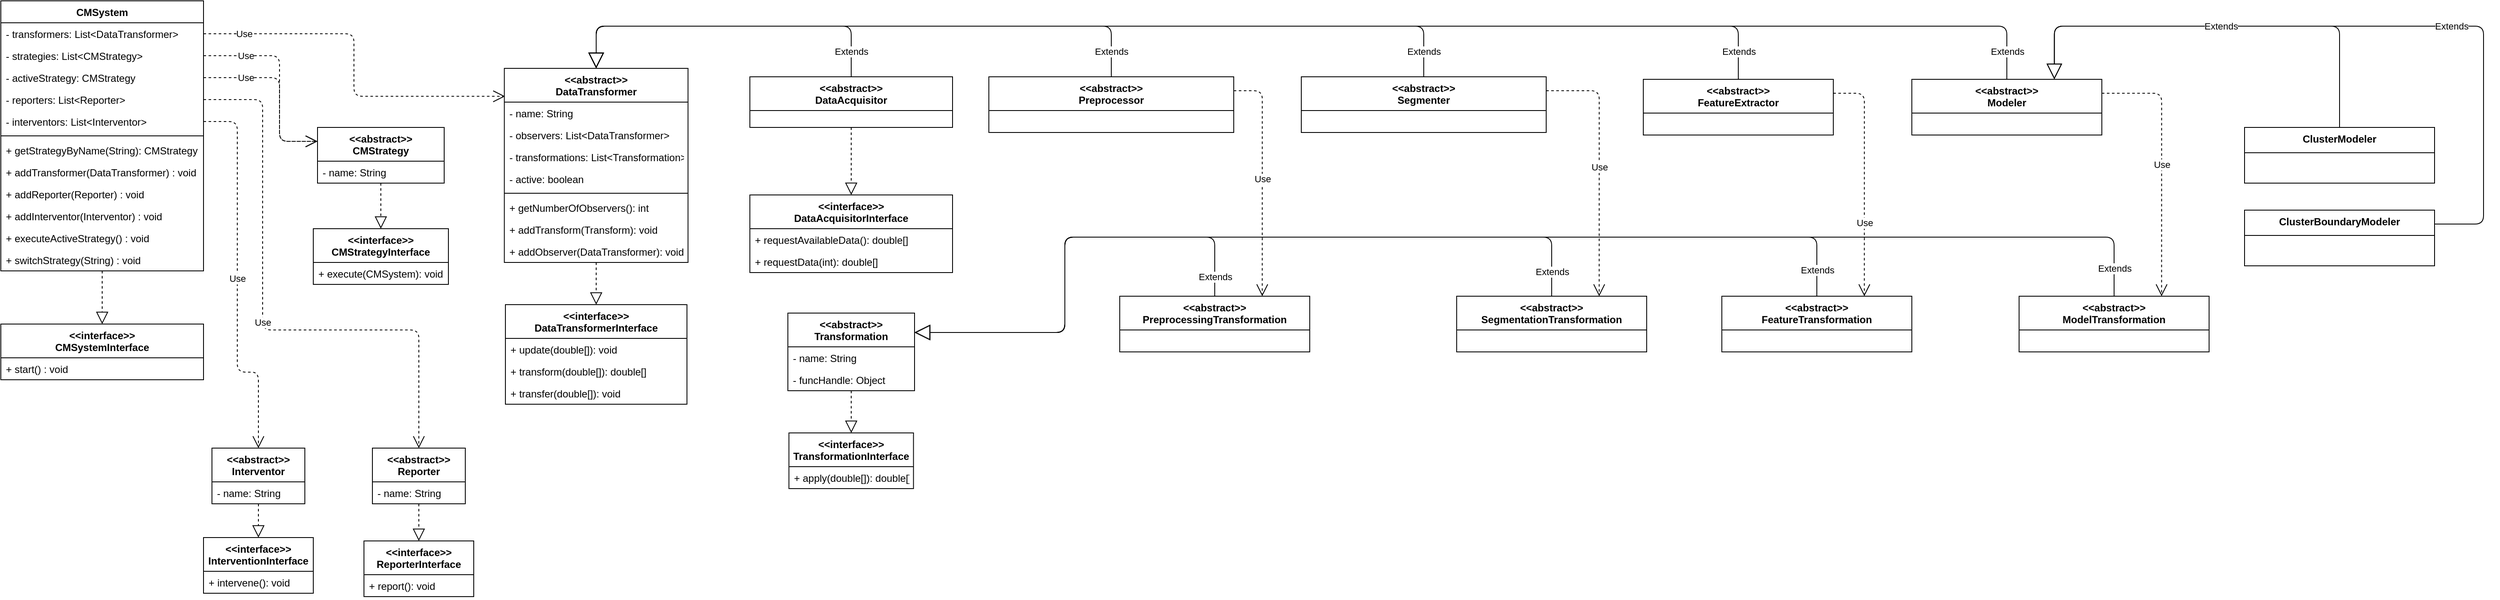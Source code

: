 <mxfile version="13.2.4" type="device" pages="2"><diagram id="Lfu4f5LkRAOWJ9PssMMm" name="Overview"><mxGraphModel dx="1662" dy="832" grid="1" gridSize="10" guides="1" tooltips="1" connect="1" arrows="1" fold="1" page="1" pageScale="1" pageWidth="1169" pageHeight="1654" math="0" shadow="0"><root><mxCell id="0"/><mxCell id="1" parent="0"/><mxCell id="08nrekPemA0A7BpLR1cq-20" value="Extends" style="endArrow=block;endSize=16;endFill=0;html=1;exitX=0.5;exitY=0;exitDx=0;exitDy=0;edgeStyle=orthogonalEdgeStyle;entryX=0.5;entryY=0;entryDx=0;entryDy=0;" parent="1" source="08nrekPemA0A7BpLR1cq-13" target="08nrekPemA0A7BpLR1cq-6" edge="1"><mxGeometry x="-0.955" width="160" relative="1" as="geometry"><mxPoint x="1140" y="450" as="sourcePoint"/><mxPoint x="750" y="80" as="targetPoint"/><Array as="points"><mxPoint x="2077" y="50"/><mxPoint x="725" y="50"/></Array><mxPoint as="offset"/></mxGeometry></mxCell><mxCell id="08nrekPemA0A7BpLR1cq-1" value="&lt;&lt;abstract&gt;&gt;&#10;DataAcquisitor" style="swimlane;fontStyle=1;align=center;verticalAlign=top;childLayout=stackLayout;horizontal=1;startSize=40;horizontalStack=0;resizeParent=1;resizeParentMax=0;resizeLast=0;collapsible=1;marginBottom=0;" parent="1" vertex="1"><mxGeometry x="907" y="110" width="240" height="60" as="geometry"/></mxCell><mxCell id="dBo1FwBS5aJN_Spaipeg-14" value="&lt;&lt;interface&gt;&gt;&#10;DataAcquisitorInterface" style="swimlane;fontStyle=1;align=center;verticalAlign=top;childLayout=stackLayout;horizontal=1;startSize=40;horizontalStack=0;resizeParent=1;resizeParentMax=0;resizeLast=0;collapsible=1;marginBottom=0;" parent="1" vertex="1"><mxGeometry x="907" y="250" width="240" height="92" as="geometry"/></mxCell><mxCell id="08nrekPemA0A7BpLR1cq-10" value="+ requestAvailableData(): double[]" style="text;strokeColor=none;fillColor=none;align=left;verticalAlign=top;spacingLeft=4;spacingRight=4;overflow=hidden;rotatable=0;points=[[0,0.5],[1,0.5]];portConstraint=eastwest;" parent="dBo1FwBS5aJN_Spaipeg-14" vertex="1"><mxGeometry y="40" width="240" height="26" as="geometry"/></mxCell><mxCell id="08nrekPemA0A7BpLR1cq-11" value="+ requestData(int): double[]" style="text;strokeColor=none;fillColor=none;align=left;verticalAlign=top;spacingLeft=4;spacingRight=4;overflow=hidden;rotatable=0;points=[[0,0.5],[1,0.5]];portConstraint=eastwest;" parent="dBo1FwBS5aJN_Spaipeg-14" vertex="1"><mxGeometry y="66" width="240" height="26" as="geometry"/></mxCell><mxCell id="08nrekPemA0A7BpLR1cq-21" value="" style="endArrow=block;dashed=1;endFill=0;endSize=12;html=1;entryX=0.5;entryY=0;entryDx=0;entryDy=0;exitX=0.5;exitY=1;exitDx=0;exitDy=0;" parent="1" source="08nrekPemA0A7BpLR1cq-6" target="dBo1FwBS5aJN_Spaipeg-18" edge="1"><mxGeometry width="160" relative="1" as="geometry"><mxPoint x="722.5" y="202" as="sourcePoint"/><mxPoint x="910" y="430" as="targetPoint"/></mxGeometry></mxCell><mxCell id="08nrekPemA0A7BpLR1cq-22" value="" style="endArrow=block;dashed=1;endFill=0;endSize=12;html=1;exitX=0.5;exitY=1;exitDx=0;exitDy=0;entryX=0.5;entryY=0;entryDx=0;entryDy=0;" parent="1" source="08nrekPemA0A7BpLR1cq-1" target="dBo1FwBS5aJN_Spaipeg-14" edge="1"><mxGeometry width="160" relative="1" as="geometry"><mxPoint x="947" y="420" as="sourcePoint"/><mxPoint x="1107" y="420" as="targetPoint"/></mxGeometry></mxCell><mxCell id="08nrekPemA0A7BpLR1cq-33" value="Use" style="endArrow=open;endSize=12;dashed=1;html=1;exitX=1;exitY=0.25;exitDx=0;exitDy=0;entryX=0.75;entryY=0;entryDx=0;entryDy=0;edgeStyle=orthogonalEdgeStyle;" parent="1" source="08nrekPemA0A7BpLR1cq-13" target="08nrekPemA0A7BpLR1cq-27" edge="1"><mxGeometry x="0.375" width="160" relative="1" as="geometry"><mxPoint x="1899" y="163" as="sourcePoint"/><mxPoint x="2134" y="300" as="targetPoint"/><Array as="points"><mxPoint x="2227" y="130"/></Array><mxPoint as="offset"/></mxGeometry></mxCell><mxCell id="AAn2_wxJFxs9eI7B3Sr_-1" value="&lt;&lt;abstract&gt;&gt;&#10;Preprocessor" style="swimlane;fontStyle=1;align=center;verticalAlign=top;childLayout=stackLayout;horizontal=1;startSize=40;horizontalStack=0;resizeParent=1;resizeParentMax=0;resizeLast=0;collapsible=1;marginBottom=0;" parent="1" vertex="1"><mxGeometry x="1190" y="110" width="290" height="66" as="geometry"/></mxCell><mxCell id="AAn2_wxJFxs9eI7B3Sr_-12" value="" style="endArrow=block;dashed=1;endFill=0;endSize=12;html=1;exitX=0.5;exitY=1;exitDx=0;exitDy=0;edgeStyle=orthogonalEdgeStyle;" parent="1" source="AAn2_wxJFxs9eI7B3Sr_-8" target="AAn2_wxJFxs9eI7B3Sr_-10" edge="1"><mxGeometry width="160" relative="1" as="geometry"><mxPoint x="1010" y="398" as="sourcePoint"/><mxPoint x="780" y="418" as="targetPoint"/></mxGeometry></mxCell><mxCell id="AAn2_wxJFxs9eI7B3Sr_-15" value="&lt;&lt;abstract&gt;&gt;&#10;PreprocessingTransformation" style="swimlane;fontStyle=1;align=center;verticalAlign=top;childLayout=stackLayout;horizontal=1;startSize=40;horizontalStack=0;resizeParent=1;resizeParentMax=0;resizeLast=0;collapsible=1;marginBottom=0;" parent="1" vertex="1"><mxGeometry x="1345" y="370" width="225" height="66" as="geometry"/></mxCell><mxCell id="AAn2_wxJFxs9eI7B3Sr_-18" value="Use" style="endArrow=open;endSize=12;dashed=1;html=1;exitX=1;exitY=0.25;exitDx=0;exitDy=0;edgeStyle=orthogonalEdgeStyle;entryX=0.75;entryY=0;entryDx=0;entryDy=0;" parent="1" source="AAn2_wxJFxs9eI7B3Sr_-1" target="AAn2_wxJFxs9eI7B3Sr_-15" edge="1"><mxGeometry width="160" relative="1" as="geometry"><mxPoint x="1520" y="180" as="sourcePoint"/><mxPoint x="1400" y="550" as="targetPoint"/></mxGeometry></mxCell><mxCell id="AAn2_wxJFxs9eI7B3Sr_-21" value="Extends" style="endArrow=block;endSize=16;endFill=0;html=1;exitX=0.5;exitY=0;exitDx=0;exitDy=0;edgeStyle=orthogonalEdgeStyle;entryX=1;entryY=0.25;entryDx=0;entryDy=0;" parent="1" source="AAn2_wxJFxs9eI7B3Sr_-15" target="AAn2_wxJFxs9eI7B3Sr_-8" edge="1"><mxGeometry x="-0.912" width="160" relative="1" as="geometry"><mxPoint x="1050" y="570" as="sourcePoint"/><mxPoint x="830" y="540" as="targetPoint"/><Array as="points"><mxPoint x="1457" y="300"/><mxPoint x="1280" y="300"/><mxPoint x="1280" y="413"/></Array><mxPoint as="offset"/></mxGeometry></mxCell><mxCell id="AAn2_wxJFxs9eI7B3Sr_-23" value="Extends" style="endArrow=block;endSize=16;endFill=0;html=1;exitX=0.5;exitY=0;exitDx=0;exitDy=0;edgeStyle=orthogonalEdgeStyle;entryX=1;entryY=0.25;entryDx=0;entryDy=0;" parent="1" source="08nrekPemA0A7BpLR1cq-27" target="AAn2_wxJFxs9eI7B3Sr_-8" edge="1"><mxGeometry x="-0.95" width="160" relative="1" as="geometry"><mxPoint x="1490" y="620" as="sourcePoint"/><mxPoint x="820" y="470" as="targetPoint"/><Array as="points"><mxPoint x="2171" y="300"/><mxPoint x="1280" y="300"/><mxPoint x="1280" y="413"/></Array><mxPoint as="offset"/></mxGeometry></mxCell><mxCell id="08nrekPemA0A7BpLR1cq-13" value="&lt;&lt;abstract&gt;&gt;&#10;FeatureExtractor" style="swimlane;fontStyle=1;align=center;verticalAlign=top;childLayout=stackLayout;horizontal=1;startSize=40;horizontalStack=0;resizeParent=1;resizeParentMax=0;resizeLast=0;collapsible=1;marginBottom=0;" parent="1" vertex="1"><mxGeometry x="1965" y="113" width="225" height="66" as="geometry"/></mxCell><mxCell id="08nrekPemA0A7BpLR1cq-27" value="&lt;&lt;abstract&gt;&gt;&#10;FeatureTransformation" style="swimlane;fontStyle=1;align=center;verticalAlign=top;childLayout=stackLayout;horizontal=1;startSize=40;horizontalStack=0;resizeParent=1;resizeParentMax=0;resizeLast=0;collapsible=1;marginBottom=0;" parent="1" vertex="1"><mxGeometry x="2058" y="370" width="225" height="66" as="geometry"/></mxCell><mxCell id="AAn2_wxJFxs9eI7B3Sr_-24" value="&lt;&lt;abstract&gt;&gt;&#10;Segmenter" style="swimlane;fontStyle=1;align=center;verticalAlign=top;childLayout=stackLayout;horizontal=1;startSize=40;horizontalStack=0;resizeParent=1;resizeParentMax=0;resizeLast=0;collapsible=1;marginBottom=0;" parent="1" vertex="1"><mxGeometry x="1560" y="110" width="290" height="66" as="geometry"/></mxCell><mxCell id="AAn2_wxJFxs9eI7B3Sr_-25" value="&lt;&lt;abstract&gt;&gt;&#10;SegmentationTransformation" style="swimlane;fontStyle=1;align=center;verticalAlign=top;childLayout=stackLayout;horizontal=1;startSize=40;horizontalStack=0;resizeParent=1;resizeParentMax=0;resizeLast=0;collapsible=1;marginBottom=0;" parent="1" vertex="1"><mxGeometry x="1744" y="370" width="225" height="66" as="geometry"/></mxCell><mxCell id="AAn2_wxJFxs9eI7B3Sr_-26" value="Use" style="endArrow=open;endSize=12;dashed=1;html=1;exitX=1;exitY=0.25;exitDx=0;exitDy=0;entryX=0.75;entryY=0;entryDx=0;entryDy=0;edgeStyle=orthogonalEdgeStyle;" parent="1" source="AAn2_wxJFxs9eI7B3Sr_-24" target="AAn2_wxJFxs9eI7B3Sr_-25" edge="1"><mxGeometry width="160" relative="1" as="geometry"><mxPoint x="1824" y="126.5" as="sourcePoint"/><mxPoint x="1934" y="530" as="targetPoint"/></mxGeometry></mxCell><mxCell id="AAn2_wxJFxs9eI7B3Sr_-27" value="Extends" style="endArrow=block;endSize=16;endFill=0;html=1;exitX=0.5;exitY=0;exitDx=0;exitDy=0;edgeStyle=orthogonalEdgeStyle;entryX=1;entryY=0.25;entryDx=0;entryDy=0;" parent="1" source="AAn2_wxJFxs9eI7B3Sr_-25" target="AAn2_wxJFxs9eI7B3Sr_-8" edge="1"><mxGeometry x="-0.937" width="160" relative="1" as="geometry"><mxPoint x="1350" y="610" as="sourcePoint"/><mxPoint x="840" y="470" as="targetPoint"/><Array as="points"><mxPoint x="1857" y="300"/><mxPoint x="1280" y="300"/><mxPoint x="1280" y="413"/></Array><mxPoint as="offset"/></mxGeometry></mxCell><mxCell id="AAn2_wxJFxs9eI7B3Sr_-28" value="&lt;&lt;abstract&gt;&gt;&#10;Modeler" style="swimlane;fontStyle=1;align=center;verticalAlign=top;childLayout=stackLayout;horizontal=1;startSize=40;horizontalStack=0;resizeParent=1;resizeParentMax=0;resizeLast=0;collapsible=1;marginBottom=0;" parent="1" vertex="1"><mxGeometry x="2283" y="113" width="225" height="66" as="geometry"/></mxCell><mxCell id="AAn2_wxJFxs9eI7B3Sr_-29" value="&lt;&lt;abstract&gt;&gt;&#10;ModelTransformation" style="swimlane;fontStyle=1;align=center;verticalAlign=top;childLayout=stackLayout;horizontal=1;startSize=40;horizontalStack=0;resizeParent=1;resizeParentMax=0;resizeLast=0;collapsible=1;marginBottom=0;" parent="1" vertex="1"><mxGeometry x="2410" y="370" width="225" height="66" as="geometry"/></mxCell><mxCell id="AAn2_wxJFxs9eI7B3Sr_-30" value="Use" style="endArrow=open;endSize=12;dashed=1;html=1;exitX=1;exitY=0.25;exitDx=0;exitDy=0;entryX=0.75;entryY=0;entryDx=0;entryDy=0;edgeStyle=orthogonalEdgeStyle;" parent="1" source="AAn2_wxJFxs9eI7B3Sr_-28" target="AAn2_wxJFxs9eI7B3Sr_-29" edge="1"><mxGeometry width="160" relative="1" as="geometry"><mxPoint x="2340" y="250" as="sourcePoint"/><mxPoint x="2500" y="250" as="targetPoint"/></mxGeometry></mxCell><mxCell id="AAn2_wxJFxs9eI7B3Sr_-56" value="&lt;&lt;abstract&gt;&gt;&#10;CMStrategy" style="swimlane;fontStyle=1;align=center;verticalAlign=top;childLayout=stackLayout;horizontal=1;startSize=40;horizontalStack=0;resizeParent=1;resizeParentMax=0;resizeLast=0;collapsible=1;marginBottom=0;" parent="1" vertex="1"><mxGeometry x="395" y="170" width="150" height="66" as="geometry"/></mxCell><mxCell id="AAn2_wxJFxs9eI7B3Sr_-75" value="- name: String" style="text;strokeColor=none;fillColor=none;align=left;verticalAlign=top;spacingLeft=4;spacingRight=4;overflow=hidden;rotatable=0;points=[[0,0.5],[1,0.5]];portConstraint=eastwest;" parent="AAn2_wxJFxs9eI7B3Sr_-56" vertex="1"><mxGeometry y="40" width="150" height="26" as="geometry"/></mxCell><mxCell id="AAn2_wxJFxs9eI7B3Sr_-37" value="Extends" style="endArrow=block;endSize=16;endFill=0;html=1;exitX=0.5;exitY=0;exitDx=0;exitDy=0;edgeStyle=orthogonalEdgeStyle;entryX=1;entryY=0.25;entryDx=0;entryDy=0;" parent="1" source="AAn2_wxJFxs9eI7B3Sr_-29" target="AAn2_wxJFxs9eI7B3Sr_-8" edge="1"><mxGeometry x="-0.959" width="160" relative="1" as="geometry"><mxPoint x="1950" y="600" as="sourcePoint"/><mxPoint x="850" y="560" as="targetPoint"/><Array as="points"><mxPoint x="2523" y="300"/><mxPoint x="1280" y="300"/><mxPoint x="1280" y="413"/></Array><mxPoint as="offset"/></mxGeometry></mxCell><mxCell id="AAn2_wxJFxs9eI7B3Sr_-47" value="" style="endArrow=block;dashed=1;endFill=0;endSize=12;html=1;exitX=0.5;exitY=1;exitDx=0;exitDy=0;edgeStyle=orthogonalEdgeStyle;" parent="1" source="AAn2_wxJFxs9eI7B3Sr_-40" target="AAn2_wxJFxs9eI7B3Sr_-42" edge="1"><mxGeometry width="160" relative="1" as="geometry"><mxPoint x="450" y="762" as="sourcePoint"/><mxPoint x="610" y="762" as="targetPoint"/></mxGeometry></mxCell><mxCell id="AAn2_wxJFxs9eI7B3Sr_-48" value="" style="endArrow=block;dashed=1;endFill=0;endSize=12;html=1;exitX=0.5;exitY=1;exitDx=0;exitDy=0;entryX=0.5;entryY=0;entryDx=0;entryDy=0;edgeStyle=orthogonalEdgeStyle;" parent="1" source="AAn2_wxJFxs9eI7B3Sr_-41" target="AAn2_wxJFxs9eI7B3Sr_-46" edge="1"><mxGeometry width="160" relative="1" as="geometry"><mxPoint x="720" y="600" as="sourcePoint"/><mxPoint x="880" y="600" as="targetPoint"/></mxGeometry></mxCell><mxCell id="AAn2_wxJFxs9eI7B3Sr_-49" value="" style="endArrow=block;dashed=1;endFill=0;endSize=12;html=1;exitX=0.5;exitY=1;exitDx=0;exitDy=0;edgeStyle=orthogonalEdgeStyle;" parent="1" source="dBo1FwBS5aJN_Spaipeg-1" target="dBo1FwBS5aJN_Spaipeg-5" edge="1"><mxGeometry width="160" relative="1" as="geometry"><mxPoint x="-190" y="230" as="sourcePoint"/><mxPoint x="-30" y="230" as="targetPoint"/></mxGeometry></mxCell><mxCell id="dBo1FwBS5aJN_Spaipeg-1" value="CMSystem" style="swimlane;fontStyle=1;align=center;verticalAlign=top;childLayout=stackLayout;horizontal=1;startSize=26;horizontalStack=0;resizeParent=1;resizeParentMax=0;resizeLast=0;collapsible=1;marginBottom=0;" parent="1" vertex="1"><mxGeometry x="20" y="20" width="240" height="320" as="geometry"/></mxCell><mxCell id="AAn2_wxJFxs9eI7B3Sr_-51" value="- transformers: List&lt;DataTransformer&gt;" style="text;strokeColor=none;fillColor=none;align=left;verticalAlign=top;spacingLeft=4;spacingRight=4;overflow=hidden;rotatable=0;points=[[0,0.5],[1,0.5]];portConstraint=eastwest;" parent="dBo1FwBS5aJN_Spaipeg-1" vertex="1"><mxGeometry y="26" width="240" height="26" as="geometry"/></mxCell><mxCell id="AAn2_wxJFxs9eI7B3Sr_-54" value="- strategies: List&lt;CMStrategy&gt;" style="text;strokeColor=none;fillColor=none;align=left;verticalAlign=top;spacingLeft=4;spacingRight=4;overflow=hidden;rotatable=0;points=[[0,0.5],[1,0.5]];portConstraint=eastwest;" parent="dBo1FwBS5aJN_Spaipeg-1" vertex="1"><mxGeometry y="52" width="240" height="26" as="geometry"/></mxCell><mxCell id="AAn2_wxJFxs9eI7B3Sr_-55" value="- activeStrategy: CMStrategy" style="text;strokeColor=none;fillColor=none;align=left;verticalAlign=top;spacingLeft=4;spacingRight=4;overflow=hidden;rotatable=0;points=[[0,0.5],[1,0.5]];portConstraint=eastwest;" parent="dBo1FwBS5aJN_Spaipeg-1" vertex="1"><mxGeometry y="78" width="240" height="26" as="geometry"/></mxCell><mxCell id="AAn2_wxJFxs9eI7B3Sr_-61" value="- reporters: List&lt;Reporter&gt;" style="text;strokeColor=none;fillColor=none;align=left;verticalAlign=top;spacingLeft=4;spacingRight=4;overflow=hidden;rotatable=0;points=[[0,0.5],[1,0.5]];portConstraint=eastwest;" parent="dBo1FwBS5aJN_Spaipeg-1" vertex="1"><mxGeometry y="104" width="240" height="26" as="geometry"/></mxCell><mxCell id="AAn2_wxJFxs9eI7B3Sr_-62" value="- interventors: List&lt;Interventor&gt;" style="text;strokeColor=none;fillColor=none;align=left;verticalAlign=top;spacingLeft=4;spacingRight=4;overflow=hidden;rotatable=0;points=[[0,0.5],[1,0.5]];portConstraint=eastwest;" parent="dBo1FwBS5aJN_Spaipeg-1" vertex="1"><mxGeometry y="130" width="240" height="26" as="geometry"/></mxCell><mxCell id="AAn2_wxJFxs9eI7B3Sr_-73" value="" style="line;strokeWidth=1;fillColor=none;align=left;verticalAlign=middle;spacingTop=-1;spacingLeft=3;spacingRight=3;rotatable=0;labelPosition=right;points=[];portConstraint=eastwest;" parent="dBo1FwBS5aJN_Spaipeg-1" vertex="1"><mxGeometry y="156" width="240" height="8" as="geometry"/></mxCell><mxCell id="AAn2_wxJFxs9eI7B3Sr_-74" value="+ getStrategyByName(String): CMStrategy" style="text;strokeColor=none;fillColor=none;align=left;verticalAlign=top;spacingLeft=4;spacingRight=4;overflow=hidden;rotatable=0;points=[[0,0.5],[1,0.5]];portConstraint=eastwest;" parent="dBo1FwBS5aJN_Spaipeg-1" vertex="1"><mxGeometry y="164" width="240" height="26" as="geometry"/></mxCell><mxCell id="AAn2_wxJFxs9eI7B3Sr_-50" value="+ addTransformer(DataTransformer) : void" style="text;strokeColor=none;fillColor=none;align=left;verticalAlign=top;spacingLeft=4;spacingRight=4;overflow=hidden;rotatable=0;points=[[0,0.5],[1,0.5]];portConstraint=eastwest;" parent="dBo1FwBS5aJN_Spaipeg-1" vertex="1"><mxGeometry y="190" width="240" height="26" as="geometry"/></mxCell><mxCell id="AAn2_wxJFxs9eI7B3Sr_-59" value="+ addReporter(Reporter) : void" style="text;strokeColor=none;fillColor=none;align=left;verticalAlign=top;spacingLeft=4;spacingRight=4;overflow=hidden;rotatable=0;points=[[0,0.5],[1,0.5]];portConstraint=eastwest;" parent="dBo1FwBS5aJN_Spaipeg-1" vertex="1"><mxGeometry y="216" width="240" height="26" as="geometry"/></mxCell><mxCell id="AAn2_wxJFxs9eI7B3Sr_-58" value="+ addInterventor(Interventor) : void" style="text;strokeColor=none;fillColor=none;align=left;verticalAlign=top;spacingLeft=4;spacingRight=4;overflow=hidden;rotatable=0;points=[[0,0.5],[1,0.5]];portConstraint=eastwest;" parent="dBo1FwBS5aJN_Spaipeg-1" vertex="1"><mxGeometry y="242" width="240" height="26" as="geometry"/></mxCell><mxCell id="AAn2_wxJFxs9eI7B3Sr_-53" value="+ executeActiveStrategy() : void" style="text;strokeColor=none;fillColor=none;align=left;verticalAlign=top;spacingLeft=4;spacingRight=4;overflow=hidden;rotatable=0;points=[[0,0.5],[1,0.5]];portConstraint=eastwest;" parent="dBo1FwBS5aJN_Spaipeg-1" vertex="1"><mxGeometry y="268" width="240" height="26" as="geometry"/></mxCell><mxCell id="AAn2_wxJFxs9eI7B3Sr_-52" value="+ switchStrategy(String) : void" style="text;strokeColor=none;fillColor=none;align=left;verticalAlign=top;spacingLeft=4;spacingRight=4;overflow=hidden;rotatable=0;points=[[0,0.5],[1,0.5]];portConstraint=eastwest;" parent="dBo1FwBS5aJN_Spaipeg-1" vertex="1"><mxGeometry y="294" width="240" height="26" as="geometry"/></mxCell><mxCell id="AAn2_wxJFxs9eI7B3Sr_-57" value="" style="endArrow=block;dashed=1;endFill=0;endSize=12;html=1;exitX=0.5;exitY=1;exitDx=0;exitDy=0;entryX=0.5;entryY=0;entryDx=0;entryDy=0;edgeStyle=orthogonalEdgeStyle;" parent="1" source="AAn2_wxJFxs9eI7B3Sr_-56" target="dBo1FwBS5aJN_Spaipeg-10" edge="1"><mxGeometry width="160" relative="1" as="geometry"><mxPoint x="460" y="230" as="sourcePoint"/><mxPoint x="550" y="380" as="targetPoint"/></mxGeometry></mxCell><mxCell id="dBo1FwBS5aJN_Spaipeg-10" value="&lt;&lt;interface&gt;&gt;&#10;CMStrategyInterface" style="swimlane;fontStyle=1;align=center;verticalAlign=top;childLayout=stackLayout;horizontal=1;startSize=40;horizontalStack=0;resizeParent=1;resizeParentMax=0;resizeLast=0;collapsible=1;marginBottom=0;" parent="1" vertex="1"><mxGeometry x="390" y="290" width="160" height="66" as="geometry"/></mxCell><mxCell id="AAn2_wxJFxs9eI7B3Sr_-65" value="+ execute(CMSystem): void" style="text;strokeColor=none;fillColor=none;align=left;verticalAlign=top;spacingLeft=4;spacingRight=4;overflow=hidden;rotatable=0;points=[[0,0.5],[1,0.5]];portConstraint=eastwest;" parent="dBo1FwBS5aJN_Spaipeg-10" vertex="1"><mxGeometry y="40" width="160" height="26" as="geometry"/></mxCell><mxCell id="AAn2_wxJFxs9eI7B3Sr_-67" value="Use" style="endArrow=open;endSize=12;dashed=1;html=1;exitX=1;exitY=0.5;exitDx=0;exitDy=0;entryX=0.004;entryY=0.144;entryDx=0;entryDy=0;entryPerimeter=0;edgeStyle=orthogonalEdgeStyle;" parent="1" source="AAn2_wxJFxs9eI7B3Sr_-51" target="08nrekPemA0A7BpLR1cq-6" edge="1"><mxGeometry x="-0.778" width="160" relative="1" as="geometry"><mxPoint x="380" y="380" as="sourcePoint"/><mxPoint x="540" y="380" as="targetPoint"/><mxPoint as="offset"/></mxGeometry></mxCell><mxCell id="AAn2_wxJFxs9eI7B3Sr_-68" value="Use" style="endArrow=open;endSize=12;dashed=1;html=1;exitX=1;exitY=0.5;exitDx=0;exitDy=0;entryX=0;entryY=0.25;entryDx=0;entryDy=0;edgeStyle=orthogonalEdgeStyle;" parent="1" source="AAn2_wxJFxs9eI7B3Sr_-54" target="AAn2_wxJFxs9eI7B3Sr_-56" edge="1"><mxGeometry x="-0.577" width="160" relative="1" as="geometry"><mxPoint x="410" y="20" as="sourcePoint"/><mxPoint x="570" y="20" as="targetPoint"/><Array as="points"><mxPoint x="350" y="85"/><mxPoint x="350" y="187"/></Array><mxPoint as="offset"/></mxGeometry></mxCell><mxCell id="AAn2_wxJFxs9eI7B3Sr_-69" value="Use" style="endArrow=open;endSize=12;dashed=1;html=1;exitX=1;exitY=0.5;exitDx=0;exitDy=0;entryX=0;entryY=0.25;entryDx=0;entryDy=0;edgeStyle=orthogonalEdgeStyle;" parent="1" source="AAn2_wxJFxs9eI7B3Sr_-55" target="AAn2_wxJFxs9eI7B3Sr_-56" edge="1"><mxGeometry x="-0.525" width="160" relative="1" as="geometry"><mxPoint x="350" y="420" as="sourcePoint"/><mxPoint x="510" y="420" as="targetPoint"/><Array as="points"><mxPoint x="350" y="111"/><mxPoint x="350" y="187"/></Array><mxPoint as="offset"/></mxGeometry></mxCell><mxCell id="AAn2_wxJFxs9eI7B3Sr_-70" value="Use" style="endArrow=open;endSize=12;dashed=1;html=1;exitX=1;exitY=0.5;exitDx=0;exitDy=0;entryX=0.5;entryY=0;entryDx=0;entryDy=0;edgeStyle=orthogonalEdgeStyle;" parent="1" source="AAn2_wxJFxs9eI7B3Sr_-61" target="AAn2_wxJFxs9eI7B3Sr_-41" edge="1"><mxGeometry width="160" relative="1" as="geometry"><mxPoint x="330" y="420" as="sourcePoint"/><mxPoint x="490" y="420" as="targetPoint"/><Array as="points"><mxPoint x="330" y="137"/><mxPoint x="330" y="410"/><mxPoint x="515" y="410"/></Array></mxGeometry></mxCell><mxCell id="AAn2_wxJFxs9eI7B3Sr_-71" value="Use" style="endArrow=open;endSize=12;dashed=1;html=1;entryX=0.5;entryY=0;entryDx=0;entryDy=0;exitX=1;exitY=0.5;exitDx=0;exitDy=0;edgeStyle=orthogonalEdgeStyle;" parent="1" source="AAn2_wxJFxs9eI7B3Sr_-62" target="AAn2_wxJFxs9eI7B3Sr_-40" edge="1"><mxGeometry width="160" relative="1" as="geometry"><mxPoint x="170" y="460" as="sourcePoint"/><mxPoint x="330" y="460" as="targetPoint"/><Array as="points"><mxPoint x="300" y="163"/><mxPoint x="300" y="460"/><mxPoint x="325" y="460"/></Array></mxGeometry></mxCell><mxCell id="AAn2_wxJFxs9eI7B3Sr_-80" value="Extends" style="endArrow=block;endSize=16;endFill=0;html=1;exitX=0.5;exitY=0;exitDx=0;exitDy=0;edgeStyle=orthogonalEdgeStyle;entryX=0.5;entryY=0;entryDx=0;entryDy=0;" parent="1" source="AAn2_wxJFxs9eI7B3Sr_-28" target="08nrekPemA0A7BpLR1cq-6" edge="1"><mxGeometry x="-0.963" width="160" relative="1" as="geometry"><mxPoint x="2087.5" y="123" as="sourcePoint"/><mxPoint x="735" y="110" as="targetPoint"/><Array as="points"><mxPoint x="2396" y="50"/><mxPoint x="725" y="50"/></Array><mxPoint as="offset"/></mxGeometry></mxCell><mxCell id="AAn2_wxJFxs9eI7B3Sr_-7" value="Extends" style="endArrow=block;endSize=16;endFill=0;html=1;entryX=0.5;entryY=0;entryDx=0;entryDy=0;edgeStyle=orthogonalEdgeStyle;exitX=0.5;exitY=0;exitDx=0;exitDy=0;" parent="1" source="AAn2_wxJFxs9eI7B3Sr_-1" target="08nrekPemA0A7BpLR1cq-6" edge="1"><mxGeometry x="-0.917" width="160" relative="1" as="geometry"><mxPoint x="1220" y="450" as="sourcePoint"/><mxPoint x="1380" y="450" as="targetPoint"/><Array as="points"><mxPoint x="1335" y="50"/><mxPoint x="725" y="50"/></Array><mxPoint as="offset"/></mxGeometry></mxCell><mxCell id="AAn2_wxJFxs9eI7B3Sr_-81" value="Extends" style="endArrow=block;endSize=16;endFill=0;html=1;exitX=0.5;exitY=0;exitDx=0;exitDy=0;edgeStyle=orthogonalEdgeStyle;entryX=0.5;entryY=0;entryDx=0;entryDy=0;" parent="1" source="AAn2_wxJFxs9eI7B3Sr_-24" target="08nrekPemA0A7BpLR1cq-6" edge="1"><mxGeometry x="-0.945" width="160" relative="1" as="geometry"><mxPoint x="1490" y="70" as="sourcePoint"/><mxPoint x="1650" y="70" as="targetPoint"/><Array as="points"><mxPoint x="1705" y="50"/><mxPoint x="725" y="50"/></Array><mxPoint as="offset"/></mxGeometry></mxCell><mxCell id="AAn2_wxJFxs9eI7B3Sr_-85" value="ClusterBoundaryModeler" style="swimlane;fontStyle=1;align=center;verticalAlign=top;childLayout=stackLayout;horizontal=1;startSize=30;horizontalStack=0;resizeParent=1;resizeParentMax=0;resizeLast=0;collapsible=1;marginBottom=0;" parent="1" vertex="1"><mxGeometry x="2677" y="268" width="225" height="66" as="geometry"/></mxCell><mxCell id="AAn2_wxJFxs9eI7B3Sr_-84" value="ClusterModeler" style="swimlane;fontStyle=1;align=center;verticalAlign=top;childLayout=stackLayout;horizontal=1;startSize=30;horizontalStack=0;resizeParent=1;resizeParentMax=0;resizeLast=0;collapsible=1;marginBottom=0;" parent="1" vertex="1"><mxGeometry x="2677" y="170" width="225" height="66" as="geometry"/></mxCell><mxCell id="AAn2_wxJFxs9eI7B3Sr_-87" value="Extends" style="endArrow=block;endSize=16;endFill=0;html=1;exitX=1;exitY=0.25;exitDx=0;exitDy=0;entryX=0.75;entryY=0;entryDx=0;entryDy=0;edgeStyle=orthogonalEdgeStyle;" parent="1" source="AAn2_wxJFxs9eI7B3Sr_-85" target="AAn2_wxJFxs9eI7B3Sr_-28" edge="1"><mxGeometry x="-0.232" width="160" relative="1" as="geometry"><mxPoint x="2990" y="210" as="sourcePoint"/><mxPoint x="3150" y="210" as="targetPoint"/><Array as="points"><mxPoint x="2960" y="285"/><mxPoint x="2960" y="50"/><mxPoint x="2452" y="50"/></Array><mxPoint x="1" as="offset"/></mxGeometry></mxCell><mxCell id="AAn2_wxJFxs9eI7B3Sr_-86" value="Extends" style="endArrow=block;endSize=16;endFill=0;html=1;exitX=0.5;exitY=0;exitDx=0;exitDy=0;entryX=0.75;entryY=0;entryDx=0;entryDy=0;edgeStyle=orthogonalEdgeStyle;" parent="1" source="AAn2_wxJFxs9eI7B3Sr_-84" target="AAn2_wxJFxs9eI7B3Sr_-28" edge="1"><mxGeometry width="160" relative="1" as="geometry"><mxPoint x="2690" y="120" as="sourcePoint"/><mxPoint x="2850" y="120" as="targetPoint"/><Array as="points"><mxPoint x="2790" y="50"/><mxPoint x="2452" y="50"/></Array></mxGeometry></mxCell><mxCell id="AAn2_wxJFxs9eI7B3Sr_-8" value="&lt;&lt;abstract&gt;&gt;&#10;Transformation" style="swimlane;fontStyle=1;align=center;verticalAlign=top;childLayout=stackLayout;horizontal=1;startSize=40;horizontalStack=0;resizeParent=1;resizeParentMax=0;resizeLast=0;collapsible=1;marginBottom=0;" parent="1" vertex="1"><mxGeometry x="952" y="390" width="150" height="92" as="geometry"><mxRectangle x="612.5" y="480" width="110" height="40" as="alternateBounds"/></mxGeometry></mxCell><mxCell id="AAn2_wxJFxs9eI7B3Sr_-13" value="- name: String" style="text;strokeColor=none;fillColor=none;align=left;verticalAlign=top;spacingLeft=4;spacingRight=4;overflow=hidden;rotatable=0;points=[[0,0.5],[1,0.5]];portConstraint=eastwest;" parent="AAn2_wxJFxs9eI7B3Sr_-8" vertex="1"><mxGeometry y="40" width="150" height="26" as="geometry"/></mxCell><mxCell id="AAn2_wxJFxs9eI7B3Sr_-82" value="- funcHandle: Object" style="text;strokeColor=none;fillColor=none;align=left;verticalAlign=top;spacingLeft=4;spacingRight=4;overflow=hidden;rotatable=0;points=[[0,0.5],[1,0.5]];portConstraint=eastwest;" parent="AAn2_wxJFxs9eI7B3Sr_-8" vertex="1"><mxGeometry y="66" width="150" height="26" as="geometry"/></mxCell><mxCell id="AAn2_wxJFxs9eI7B3Sr_-10" value="&lt;&lt;interface&gt;&gt;&#10;TransformationInterface" style="swimlane;fontStyle=1;align=center;verticalAlign=top;childLayout=stackLayout;horizontal=1;startSize=40;horizontalStack=0;resizeParent=1;resizeParentMax=0;resizeLast=0;collapsible=1;marginBottom=0;" parent="1" vertex="1"><mxGeometry x="953.25" y="532" width="147.5" height="66" as="geometry"/></mxCell><mxCell id="AAn2_wxJFxs9eI7B3Sr_-11" value="+ apply(double[]): double[]" style="text;strokeColor=none;fillColor=none;align=left;verticalAlign=top;spacingLeft=4;spacingRight=4;overflow=hidden;rotatable=0;points=[[0,0.5],[1,0.5]];portConstraint=eastwest;" parent="AAn2_wxJFxs9eI7B3Sr_-10" vertex="1"><mxGeometry y="40" width="147.5" height="26" as="geometry"/></mxCell><mxCell id="AAn2_wxJFxs9eI7B3Sr_-88" value="Extends" style="endArrow=block;endSize=16;endFill=0;html=1;exitX=0.5;exitY=0;exitDx=0;exitDy=0;edgeStyle=orthogonalEdgeStyle;entryX=0.5;entryY=0;entryDx=0;entryDy=0;" parent="1" source="08nrekPemA0A7BpLR1cq-1" target="08nrekPemA0A7BpLR1cq-6" edge="1"><mxGeometry x="-0.854" width="160" relative="1" as="geometry"><mxPoint x="820" y="690" as="sourcePoint"/><mxPoint x="740" y="80" as="targetPoint"/><Array as="points"><mxPoint x="1027" y="50"/><mxPoint x="725" y="50"/></Array><mxPoint as="offset"/></mxGeometry></mxCell><mxCell id="08nrekPemA0A7BpLR1cq-6" value="&lt;&lt;abstract&gt;&gt;&#10;DataTransformer" style="swimlane;fontStyle=1;align=center;verticalAlign=top;childLayout=stackLayout;horizontal=1;startSize=40;horizontalStack=0;resizeParent=1;resizeParentMax=0;resizeLast=0;collapsible=1;marginBottom=0;" parent="1" vertex="1"><mxGeometry x="616.25" y="100" width="217.5" height="230" as="geometry"><mxRectangle x="610" y="110" width="130" height="40" as="alternateBounds"/></mxGeometry></mxCell><mxCell id="08nrekPemA0A7BpLR1cq-24" value="- name: String" style="text;strokeColor=none;fillColor=none;align=left;verticalAlign=top;spacingLeft=4;spacingRight=4;overflow=hidden;rotatable=0;points=[[0,0.5],[1,0.5]];portConstraint=eastwest;" parent="08nrekPemA0A7BpLR1cq-6" vertex="1"><mxGeometry y="40" width="217.5" height="26" as="geometry"/></mxCell><mxCell id="08nrekPemA0A7BpLR1cq-23" value="- observers: List&lt;DataTransformer&gt;" style="text;strokeColor=none;fillColor=none;align=left;verticalAlign=top;spacingLeft=4;spacingRight=4;overflow=hidden;rotatable=0;points=[[0,0.5],[1,0.5]];portConstraint=eastwest;" parent="08nrekPemA0A7BpLR1cq-6" vertex="1"><mxGeometry y="66" width="217.5" height="26" as="geometry"/></mxCell><mxCell id="AAn2_wxJFxs9eI7B3Sr_-14" value="- transformations: List&lt;Transformation&gt;" style="text;strokeColor=none;fillColor=none;align=left;verticalAlign=top;spacingLeft=4;spacingRight=4;overflow=hidden;rotatable=0;points=[[0,0.5],[1,0.5]];portConstraint=eastwest;" parent="08nrekPemA0A7BpLR1cq-6" vertex="1"><mxGeometry y="92" width="217.5" height="26" as="geometry"/></mxCell><mxCell id="AAn2_wxJFxs9eI7B3Sr_-72" value="- active: boolean" style="text;strokeColor=none;fillColor=none;align=left;verticalAlign=top;spacingLeft=4;spacingRight=4;overflow=hidden;rotatable=0;points=[[0,0.5],[1,0.5]];portConstraint=eastwest;" parent="08nrekPemA0A7BpLR1cq-6" vertex="1"><mxGeometry y="118" width="217.5" height="26" as="geometry"/></mxCell><mxCell id="AAn2_wxJFxs9eI7B3Sr_-78" value="" style="line;strokeWidth=1;fillColor=none;align=left;verticalAlign=middle;spacingTop=-1;spacingLeft=3;spacingRight=3;rotatable=0;labelPosition=right;points=[];portConstraint=eastwest;" parent="08nrekPemA0A7BpLR1cq-6" vertex="1"><mxGeometry y="144" width="217.5" height="8" as="geometry"/></mxCell><mxCell id="AAn2_wxJFxs9eI7B3Sr_-79" value="+ getNumberOfObservers(): int" style="text;strokeColor=none;fillColor=none;align=left;verticalAlign=top;spacingLeft=4;spacingRight=4;overflow=hidden;rotatable=0;points=[[0,0.5],[1,0.5]];portConstraint=eastwest;" parent="08nrekPemA0A7BpLR1cq-6" vertex="1"><mxGeometry y="152" width="217.5" height="26" as="geometry"/></mxCell><mxCell id="AAn2_wxJFxs9eI7B3Sr_-19" value="+ addTransform(Transform): void" style="text;strokeColor=none;fillColor=none;align=left;verticalAlign=top;spacingLeft=4;spacingRight=4;overflow=hidden;rotatable=0;points=[[0,0.5],[1,0.5]];portConstraint=eastwest;" parent="08nrekPemA0A7BpLR1cq-6" vertex="1"><mxGeometry y="178" width="217.5" height="26" as="geometry"/></mxCell><mxCell id="-VINwEKAUDB48MEAJf4I-2" value="+ addObserver(DataTransformer): void" style="text;strokeColor=none;fillColor=none;align=left;verticalAlign=top;spacingLeft=4;spacingRight=4;overflow=hidden;rotatable=0;points=[[0,0.5],[1,0.5]];portConstraint=eastwest;" vertex="1" parent="08nrekPemA0A7BpLR1cq-6"><mxGeometry y="204" width="217.5" height="26" as="geometry"/></mxCell><mxCell id="dBo1FwBS5aJN_Spaipeg-18" value="&lt;&lt;interface&gt;&gt;&#10;DataTransformerInterface" style="swimlane;fontStyle=1;align=center;verticalAlign=top;childLayout=stackLayout;horizontal=1;startSize=40;horizontalStack=0;resizeParent=1;resizeParentMax=0;resizeLast=0;collapsible=1;marginBottom=0;" parent="1" vertex="1"><mxGeometry x="617.5" y="380" width="215" height="118" as="geometry"><mxRectangle x="625" y="310" width="200" height="40" as="alternateBounds"/></mxGeometry></mxCell><mxCell id="dBo1FwBS5aJN_Spaipeg-19" value="+ update(double[]): void" style="text;strokeColor=none;fillColor=none;align=left;verticalAlign=top;spacingLeft=4;spacingRight=4;overflow=hidden;rotatable=0;points=[[0,0.5],[1,0.5]];portConstraint=eastwest;" parent="dBo1FwBS5aJN_Spaipeg-18" vertex="1"><mxGeometry y="40" width="215" height="26" as="geometry"/></mxCell><mxCell id="AAn2_wxJFxs9eI7B3Sr_-83" value="+ transform(double[]): double[]" style="text;strokeColor=none;fillColor=none;align=left;verticalAlign=top;spacingLeft=4;spacingRight=4;overflow=hidden;rotatable=0;points=[[0,0.5],[1,0.5]];portConstraint=eastwest;" parent="dBo1FwBS5aJN_Spaipeg-18" vertex="1"><mxGeometry y="66" width="215" height="26" as="geometry"/></mxCell><mxCell id="08nrekPemA0A7BpLR1cq-5" value="+ transfer(double[]): void" style="text;strokeColor=none;fillColor=none;align=left;verticalAlign=top;spacingLeft=4;spacingRight=4;overflow=hidden;rotatable=0;points=[[0,0.5],[1,0.5]];portConstraint=eastwest;" parent="dBo1FwBS5aJN_Spaipeg-18" vertex="1"><mxGeometry y="92" width="215" height="26" as="geometry"/></mxCell><mxCell id="AAn2_wxJFxs9eI7B3Sr_-42" value="&lt;&lt;interface&gt;&gt;&#10;InterventionInterface" style="swimlane;fontStyle=1;align=center;verticalAlign=top;childLayout=stackLayout;horizontal=1;startSize=40;horizontalStack=0;resizeParent=1;resizeParentMax=0;resizeLast=0;collapsible=1;marginBottom=0;" parent="1" vertex="1"><mxGeometry x="260" y="656" width="130" height="66" as="geometry"/></mxCell><mxCell id="AAn2_wxJFxs9eI7B3Sr_-63" value="+ intervene(): void" style="text;strokeColor=none;fillColor=none;align=left;verticalAlign=top;spacingLeft=4;spacingRight=4;overflow=hidden;rotatable=0;points=[[0,0.5],[1,0.5]];portConstraint=eastwest;" parent="AAn2_wxJFxs9eI7B3Sr_-42" vertex="1"><mxGeometry y="40" width="130" height="26" as="geometry"/></mxCell><mxCell id="AAn2_wxJFxs9eI7B3Sr_-40" value="&lt;&lt;abstract&gt;&gt;&#10;Interventor" style="swimlane;fontStyle=1;align=center;verticalAlign=top;childLayout=stackLayout;horizontal=1;startSize=40;horizontalStack=0;resizeParent=1;resizeParentMax=0;resizeLast=0;collapsible=1;marginBottom=0;" parent="1" vertex="1"><mxGeometry x="270" y="550" width="110" height="66" as="geometry"/></mxCell><mxCell id="AAn2_wxJFxs9eI7B3Sr_-77" value="- name: String" style="text;strokeColor=none;fillColor=none;align=left;verticalAlign=top;spacingLeft=4;spacingRight=4;overflow=hidden;rotatable=0;points=[[0,0.5],[1,0.5]];portConstraint=eastwest;" parent="AAn2_wxJFxs9eI7B3Sr_-40" vertex="1"><mxGeometry y="40" width="110" height="26" as="geometry"/></mxCell><mxCell id="AAn2_wxJFxs9eI7B3Sr_-41" value="&lt;&lt;abstract&gt;&gt;&#10;Reporter" style="swimlane;fontStyle=1;align=center;verticalAlign=top;childLayout=stackLayout;horizontal=1;startSize=40;horizontalStack=0;resizeParent=1;resizeParentMax=0;resizeLast=0;collapsible=1;marginBottom=0;" parent="1" vertex="1"><mxGeometry x="460" y="550" width="110" height="66" as="geometry"/></mxCell><mxCell id="AAn2_wxJFxs9eI7B3Sr_-76" value="- name: String" style="text;strokeColor=none;fillColor=none;align=left;verticalAlign=top;spacingLeft=4;spacingRight=4;overflow=hidden;rotatable=0;points=[[0,0.5],[1,0.5]];portConstraint=eastwest;" parent="AAn2_wxJFxs9eI7B3Sr_-41" vertex="1"><mxGeometry y="40" width="110" height="26" as="geometry"/></mxCell><mxCell id="AAn2_wxJFxs9eI7B3Sr_-46" value="&lt;&lt;interface&gt;&gt;&#10;ReporterInterface" style="swimlane;fontStyle=1;align=center;verticalAlign=top;childLayout=stackLayout;horizontal=1;startSize=40;horizontalStack=0;resizeParent=1;resizeParentMax=0;resizeLast=0;collapsible=1;marginBottom=0;" parent="1" vertex="1"><mxGeometry x="450" y="660" width="130" height="66" as="geometry"/></mxCell><mxCell id="AAn2_wxJFxs9eI7B3Sr_-64" value="+ report(): void" style="text;strokeColor=none;fillColor=none;align=left;verticalAlign=top;spacingLeft=4;spacingRight=4;overflow=hidden;rotatable=0;points=[[0,0.5],[1,0.5]];portConstraint=eastwest;" parent="AAn2_wxJFxs9eI7B3Sr_-46" vertex="1"><mxGeometry y="40" width="130" height="26" as="geometry"/></mxCell><mxCell id="dBo1FwBS5aJN_Spaipeg-5" value="&lt;&lt;interface&gt;&gt;&#10;CMSystemInterface" style="swimlane;fontStyle=1;align=center;verticalAlign=top;childLayout=stackLayout;horizontal=1;startSize=40;horizontalStack=0;resizeParent=1;resizeParentMax=0;resizeLast=0;collapsible=1;marginBottom=0;" parent="1" vertex="1"><mxGeometry x="20" y="403" width="240" height="66" as="geometry"/></mxCell><mxCell id="-VINwEKAUDB48MEAJf4I-1" value="+ start() : void" style="text;strokeColor=none;fillColor=none;align=left;verticalAlign=top;spacingLeft=4;spacingRight=4;overflow=hidden;rotatable=0;points=[[0,0.5],[1,0.5]];portConstraint=eastwest;" vertex="1" parent="dBo1FwBS5aJN_Spaipeg-5"><mxGeometry y="40" width="240" height="26" as="geometry"/></mxCell></root></mxGraphModel></diagram><diagram id="j8yWN8KceJpbtouFfyrc" name="SequenceDiagram"><mxGraphModel dx="1385" dy="693" grid="1" gridSize="10" guides="1" tooltips="1" connect="1" arrows="1" fold="1" page="1" pageScale="1" pageWidth="1169" pageHeight="1654" math="0" shadow="0"><root><mxCell id="4RKlzPgPYbPOASJSidQU-0"/><mxCell id="4RKlzPgPYbPOASJSidQU-1" parent="4RKlzPgPYbPOASJSidQU-0"/><mxCell id="blBV_9GlsVPGcwh38q79-8" value="DataAcquisitor" style="shape=umlLifeline;perimeter=lifelinePerimeter;whiteSpace=wrap;html=1;container=1;collapsible=0;recursiveResize=0;outlineConnect=0;" vertex="1" parent="4RKlzPgPYbPOASJSidQU-1"><mxGeometry x="141" y="130" width="100" height="310" as="geometry"/></mxCell><mxCell id="blBV_9GlsVPGcwh38q79-13" value="update" style="html=1;points=[];perimeter=orthogonalPerimeter;" vertex="1" parent="blBV_9GlsVPGcwh38q79-8"><mxGeometry x="27.5" y="80" width="45" height="210" as="geometry"/></mxCell><mxCell id="blBV_9GlsVPGcwh38q79-28" value="self call" style="edgeStyle=orthogonalEdgeStyle;html=1;align=left;spacingLeft=2;endArrow=block;rounded=0;entryX=-0.011;entryY=0;entryDx=0;entryDy=0;entryPerimeter=0;exitX=-0.011;exitY=0.989;exitDx=0;exitDy=0;exitPerimeter=0;" edge="1" target="blBV_9GlsVPGcwh38q79-13" parent="blBV_9GlsVPGcwh38q79-8" source="blBV_9GlsVPGcwh38q79-13"><mxGeometry x="-0.09" y="21" relative="1" as="geometry"><mxPoint x="-40" y="180" as="sourcePoint"/><Array as="points"><mxPoint x="27" y="290"/><mxPoint x="-20" y="290"/><mxPoint x="-20" y="80"/></Array><mxPoint x="-45" y="160" as="targetPoint"/><mxPoint as="offset"/></mxGeometry></mxCell><mxCell id="blBV_9GlsVPGcwh38q79-9" value="Preprocessor" style="shape=umlLifeline;perimeter=lifelinePerimeter;whiteSpace=wrap;html=1;container=1;collapsible=0;recursiveResize=0;outlineConnect=0;" vertex="1" parent="4RKlzPgPYbPOASJSidQU-1"><mxGeometry x="341" y="130" width="100" height="310" as="geometry"/></mxCell><mxCell id="blBV_9GlsVPGcwh38q79-16" value="update" style="html=1;points=[];perimeter=orthogonalPerimeter;" vertex="1" parent="blBV_9GlsVPGcwh38q79-9"><mxGeometry x="27.5" y="110" width="45" height="180" as="geometry"/></mxCell><mxCell id="blBV_9GlsVPGcwh38q79-10" value="Segmenter" style="shape=umlLifeline;perimeter=lifelinePerimeter;whiteSpace=wrap;html=1;container=1;collapsible=0;recursiveResize=0;outlineConnect=0;" vertex="1" parent="4RKlzPgPYbPOASJSidQU-1"><mxGeometry x="545.5" y="130" width="100" height="310" as="geometry"/></mxCell><mxCell id="blBV_9GlsVPGcwh38q79-19" value="update" style="html=1;points=[];perimeter=orthogonalPerimeter;" vertex="1" parent="blBV_9GlsVPGcwh38q79-10"><mxGeometry x="27.5" y="150" width="45" height="140" as="geometry"/></mxCell><mxCell id="blBV_9GlsVPGcwh38q79-11" value="FeatureExtractor" style="shape=umlLifeline;perimeter=lifelinePerimeter;whiteSpace=wrap;html=1;container=1;collapsible=0;recursiveResize=0;outlineConnect=0;" vertex="1" parent="4RKlzPgPYbPOASJSidQU-1"><mxGeometry x="751" y="130" width="100" height="310" as="geometry"/></mxCell><mxCell id="blBV_9GlsVPGcwh38q79-21" value="update" style="html=1;points=[];perimeter=orthogonalPerimeter;" vertex="1" parent="blBV_9GlsVPGcwh38q79-11"><mxGeometry x="27.69" y="190" width="45" height="100" as="geometry"/></mxCell><mxCell id="blBV_9GlsVPGcwh38q79-12" value="Modeler" style="shape=umlLifeline;perimeter=lifelinePerimeter;whiteSpace=wrap;html=1;container=1;collapsible=0;recursiveResize=0;outlineConnect=0;" vertex="1" parent="4RKlzPgPYbPOASJSidQU-1"><mxGeometry x="961" y="130" width="100" height="310" as="geometry"/></mxCell><mxCell id="blBV_9GlsVPGcwh38q79-23" value="update" style="html=1;points=[];perimeter=orthogonalPerimeter;" vertex="1" parent="blBV_9GlsVPGcwh38q79-12"><mxGeometry x="27.5" y="230" width="45" height="60" as="geometry"/></mxCell><mxCell id="blBV_9GlsVPGcwh38q79-17" value="transfer(data)" style="html=1;verticalAlign=bottom;endArrow=block;entryX=0;entryY=0;" edge="1" target="blBV_9GlsVPGcwh38q79-16" parent="4RKlzPgPYbPOASJSidQU-1" source="blBV_9GlsVPGcwh38q79-13"><mxGeometry x="0.015" relative="1" as="geometry"><mxPoint x="220" y="240" as="sourcePoint"/><mxPoint as="offset"/></mxGeometry></mxCell><mxCell id="blBV_9GlsVPGcwh38q79-20" value="transfer(data)" style="html=1;verticalAlign=bottom;endArrow=block;entryX=0;entryY=0;" edge="1" parent="4RKlzPgPYbPOASJSidQU-1" target="blBV_9GlsVPGcwh38q79-19" source="blBV_9GlsVPGcwh38q79-16"><mxGeometry x="0.015" relative="1" as="geometry"><mxPoint x="430" y="285" as="sourcePoint"/><mxPoint as="offset"/></mxGeometry></mxCell><mxCell id="blBV_9GlsVPGcwh38q79-22" value="transfer(data)" style="html=1;verticalAlign=bottom;endArrow=block;entryX=0;entryY=0;" edge="1" parent="4RKlzPgPYbPOASJSidQU-1" target="blBV_9GlsVPGcwh38q79-21" source="blBV_9GlsVPGcwh38q79-19"><mxGeometry x="0.015" relative="1" as="geometry"><mxPoint x="601.0" y="320" as="sourcePoint"/><mxPoint as="offset"/></mxGeometry></mxCell><mxCell id="blBV_9GlsVPGcwh38q79-24" value="transfer(data)" style="html=1;verticalAlign=bottom;endArrow=block;entryX=0;entryY=0;" edge="1" parent="4RKlzPgPYbPOASJSidQU-1" target="blBV_9GlsVPGcwh38q79-23" source="blBV_9GlsVPGcwh38q79-21"><mxGeometry x="0.015" relative="1" as="geometry"><mxPoint x="860" y="380" as="sourcePoint"/><mxPoint as="offset"/></mxGeometry></mxCell></root></mxGraphModel></diagram></mxfile>